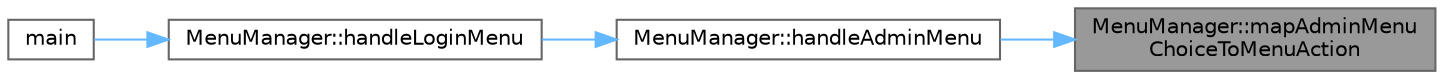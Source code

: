 digraph "MenuManager::mapAdminMenuChoiceToMenuAction"
{
 // LATEX_PDF_SIZE
  bgcolor="transparent";
  edge [fontname=Helvetica,fontsize=10,labelfontname=Helvetica,labelfontsize=10];
  node [fontname=Helvetica,fontsize=10,shape=box,height=0.2,width=0.4];
  rankdir="RL";
  Node1 [id="Node000001",label="MenuManager::mapAdminMenu\lChoiceToMenuAction",height=0.2,width=0.4,color="gray40", fillcolor="grey60", style="filled", fontcolor="black",tooltip="Phương thức ánh xạ lựa chọn menu của admin sang hành động tương ứng."];
  Node1 -> Node2 [id="edge1_Node000001_Node000002",dir="back",color="steelblue1",style="solid",tooltip=" "];
  Node2 [id="Node000002",label="MenuManager::handleAdminMenu",height=0.2,width=0.4,color="grey40", fillcolor="white", style="filled",URL="$class_menu_manager.html#ab9eb817a98ce99de3f9ec9085c7b5047",tooltip="Phương thức xử lý menu của admin, hiển thị các lựa chọn và thực hiện hành động tương ứng."];
  Node2 -> Node3 [id="edge2_Node000002_Node000003",dir="back",color="steelblue1",style="solid",tooltip=" "];
  Node3 [id="Node000003",label="MenuManager::handleLoginMenu",height=0.2,width=0.4,color="grey40", fillcolor="white", style="filled",URL="$class_menu_manager.html#adf186d5845ae71077d7cb24d789b87f9",tooltip="Phương thức xử lý menu đăng nhập, bao gồm xác thực người dùng và chuyển đến menu tương ứng."];
  Node3 -> Node4 [id="edge3_Node000003_Node000004",dir="back",color="steelblue1",style="solid",tooltip=" "];
  Node4 [id="Node000004",label="main",height=0.2,width=0.4,color="grey40", fillcolor="white", style="filled",URL="$main_8cpp.html#ae66f6b31b5ad750f1fe042a706a4e3d4",tooltip=" "];
}
